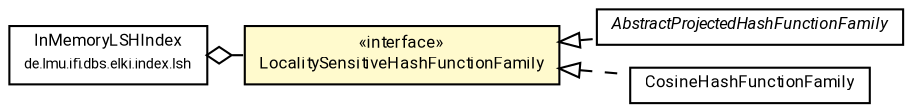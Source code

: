 #!/usr/local/bin/dot
#
# Class diagram 
# Generated by UMLGraph version R5_7_2-60-g0e99a6 (http://www.spinellis.gr/umlgraph/)
#

digraph G {
	graph [fontnames="svg"]
	edge [fontname="Roboto",fontsize=7,labelfontname="Roboto",labelfontsize=7,color="black"];
	node [fontname="Roboto",fontcolor="black",fontsize=8,shape=plaintext,margin=0,width=0,height=0];
	nodesep=0.15;
	ranksep=0.25;
	rankdir=LR;
	// de.lmu.ifi.dbs.elki.index.lsh.hashfamilies.AbstractProjectedHashFunctionFamily
	c6495363 [label=<<table title="de.lmu.ifi.dbs.elki.index.lsh.hashfamilies.AbstractProjectedHashFunctionFamily" border="0" cellborder="1" cellspacing="0" cellpadding="2" href="AbstractProjectedHashFunctionFamily.html" target="_parent">
		<tr><td><table border="0" cellspacing="0" cellpadding="1">
		<tr><td align="center" balign="center"> <font face="Roboto"><i>AbstractProjectedHashFunctionFamily</i></font> </td></tr>
		</table></td></tr>
		</table>>, URL="AbstractProjectedHashFunctionFamily.html"];
	// de.lmu.ifi.dbs.elki.index.lsh.hashfamilies.LocalitySensitiveHashFunctionFamily<V>
	c6495367 [label=<<table title="de.lmu.ifi.dbs.elki.index.lsh.hashfamilies.LocalitySensitiveHashFunctionFamily" border="0" cellborder="1" cellspacing="0" cellpadding="2" bgcolor="lemonChiffon" href="LocalitySensitiveHashFunctionFamily.html" target="_parent">
		<tr><td><table border="0" cellspacing="0" cellpadding="1">
		<tr><td align="center" balign="center"> &#171;interface&#187; </td></tr>
		<tr><td align="center" balign="center"> <font face="Roboto">LocalitySensitiveHashFunctionFamily</font> </td></tr>
		</table></td></tr>
		</table>>, URL="LocalitySensitiveHashFunctionFamily.html"];
	// de.lmu.ifi.dbs.elki.index.lsh.hashfamilies.CosineHashFunctionFamily
	c6495368 [label=<<table title="de.lmu.ifi.dbs.elki.index.lsh.hashfamilies.CosineHashFunctionFamily" border="0" cellborder="1" cellspacing="0" cellpadding="2" href="CosineHashFunctionFamily.html" target="_parent">
		<tr><td><table border="0" cellspacing="0" cellpadding="1">
		<tr><td align="center" balign="center"> <font face="Roboto">CosineHashFunctionFamily</font> </td></tr>
		</table></td></tr>
		</table>>, URL="CosineHashFunctionFamily.html"];
	// de.lmu.ifi.dbs.elki.index.lsh.InMemoryLSHIndex<V>
	c6495375 [label=<<table title="de.lmu.ifi.dbs.elki.index.lsh.InMemoryLSHIndex" border="0" cellborder="1" cellspacing="0" cellpadding="2" href="../InMemoryLSHIndex.html" target="_parent">
		<tr><td><table border="0" cellspacing="0" cellpadding="1">
		<tr><td align="center" balign="center"> <font face="Roboto">InMemoryLSHIndex</font> </td></tr>
		<tr><td align="center" balign="center"> <font face="Roboto" point-size="7.0">de.lmu.ifi.dbs.elki.index.lsh</font> </td></tr>
		</table></td></tr>
		</table>>, URL="../InMemoryLSHIndex.html"];
	// de.lmu.ifi.dbs.elki.index.lsh.hashfamilies.AbstractProjectedHashFunctionFamily implements de.lmu.ifi.dbs.elki.index.lsh.hashfamilies.LocalitySensitiveHashFunctionFamily<V>
	c6495367 -> c6495363 [arrowtail=empty,style=dashed,dir=back,weight=9];
	// de.lmu.ifi.dbs.elki.index.lsh.hashfamilies.CosineHashFunctionFamily implements de.lmu.ifi.dbs.elki.index.lsh.hashfamilies.LocalitySensitiveHashFunctionFamily<V>
	c6495367 -> c6495368 [arrowtail=empty,style=dashed,dir=back,weight=9];
	// de.lmu.ifi.dbs.elki.index.lsh.InMemoryLSHIndex<V> has de.lmu.ifi.dbs.elki.index.lsh.hashfamilies.LocalitySensitiveHashFunctionFamily<V>
	c6495375 -> c6495367 [arrowhead=none,arrowtail=ediamond,dir=back,weight=4];
}

